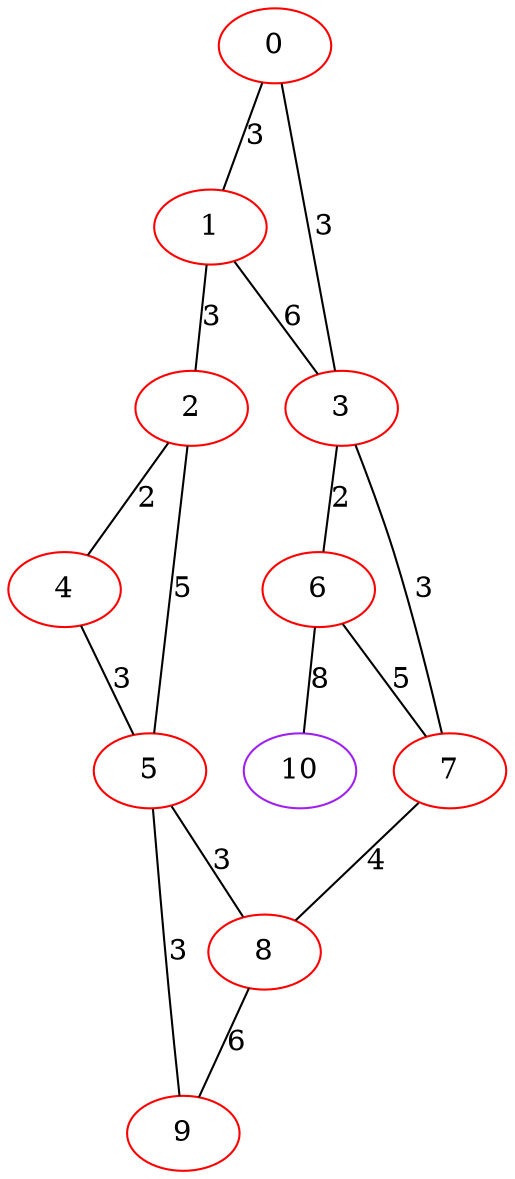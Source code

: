 graph "" {
0 [color=red, weight=1];
1 [color=red, weight=1];
2 [color=red, weight=1];
3 [color=red, weight=1];
4 [color=red, weight=1];
5 [color=red, weight=1];
6 [color=red, weight=1];
7 [color=red, weight=1];
8 [color=red, weight=1];
9 [color=red, weight=1];
10 [color=purple, weight=4];
0 -- 1  [key=0, label=3];
0 -- 3  [key=0, label=3];
1 -- 2  [key=0, label=3];
1 -- 3  [key=0, label=6];
2 -- 4  [key=0, label=2];
2 -- 5  [key=0, label=5];
3 -- 6  [key=0, label=2];
3 -- 7  [key=0, label=3];
4 -- 5  [key=0, label=3];
5 -- 8  [key=0, label=3];
5 -- 9  [key=0, label=3];
6 -- 10  [key=0, label=8];
6 -- 7  [key=0, label=5];
7 -- 8  [key=0, label=4];
8 -- 9  [key=0, label=6];
}
